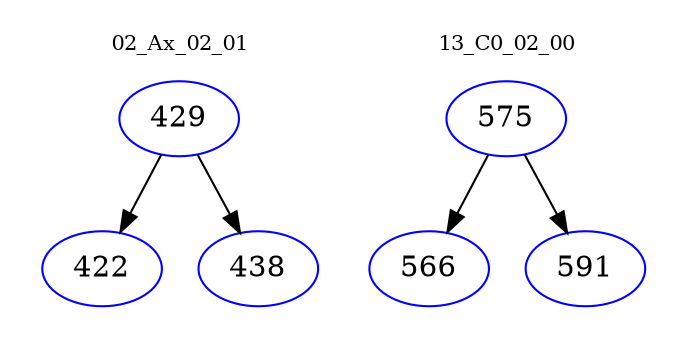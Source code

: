 digraph{
subgraph cluster_0 {
color = white
label = "02_Ax_02_01";
fontsize=10;
T0_429 [label="429", color="blue"]
T0_429 -> T0_422 [color="black"]
T0_422 [label="422", color="blue"]
T0_429 -> T0_438 [color="black"]
T0_438 [label="438", color="blue"]
}
subgraph cluster_1 {
color = white
label = "13_C0_02_00";
fontsize=10;
T1_575 [label="575", color="blue"]
T1_575 -> T1_566 [color="black"]
T1_566 [label="566", color="blue"]
T1_575 -> T1_591 [color="black"]
T1_591 [label="591", color="blue"]
}
}
